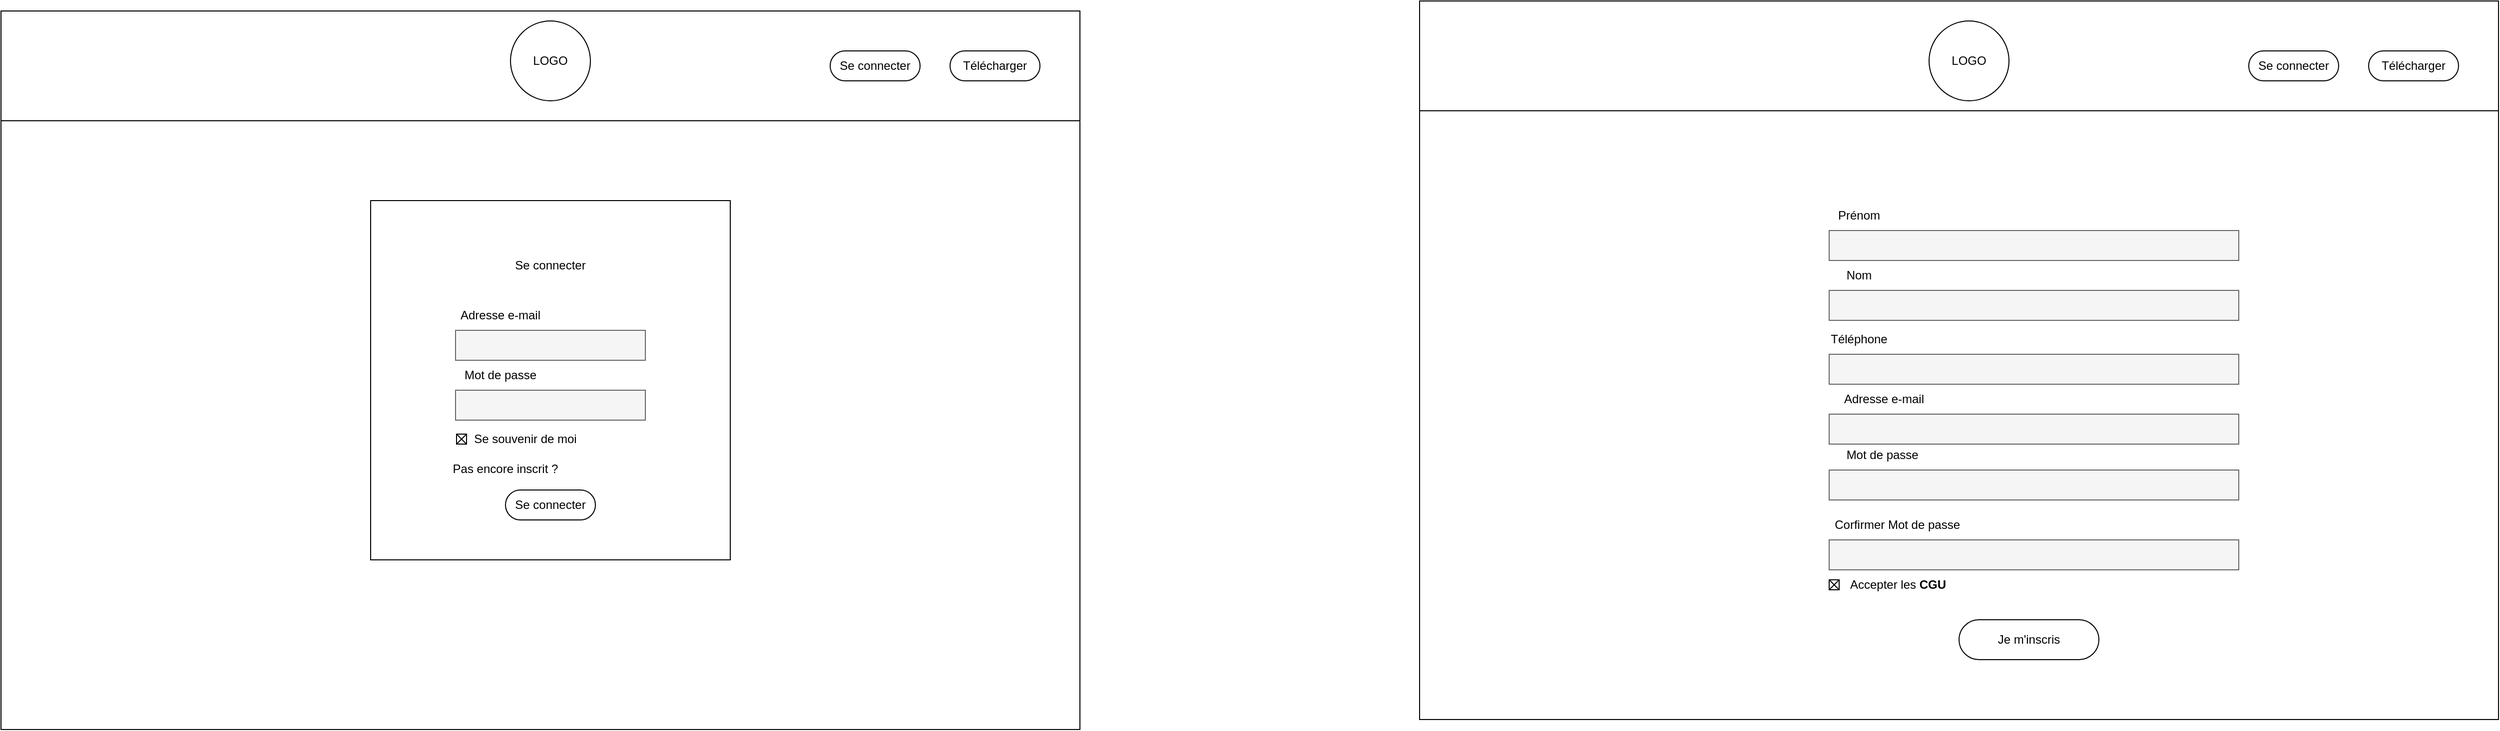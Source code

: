 <mxfile pages="5">
    <diagram name="Login" id="hMtuWQwdVJ3_7b3YPDNG">
        <mxGraphModel dx="3029" dy="2025" grid="1" gridSize="10" guides="1" tooltips="1" connect="1" arrows="1" fold="1" page="1" pageScale="1" pageWidth="827" pageHeight="1169" math="0" shadow="0">
            <root>
                <mxCell id="0"/>
                <mxCell id="1" parent="0"/>
                <mxCell id="P_kt2k1frUdqDSBvLEzB-2" value="" style="rounded=0;whiteSpace=wrap;html=1;" parent="1" vertex="1">
                    <mxGeometry x="-200" y="-100" width="1080" height="720" as="geometry"/>
                </mxCell>
                <mxCell id="P_kt2k1frUdqDSBvLEzB-3" value="" style="whiteSpace=wrap;html=1;aspect=fixed;" parent="1" vertex="1">
                    <mxGeometry x="170" y="90" width="360" height="360" as="geometry"/>
                </mxCell>
                <mxCell id="P_kt2k1frUdqDSBvLEzB-4" value="Se connecter" style="text;html=1;strokeColor=none;fillColor=none;align=center;verticalAlign=middle;whiteSpace=wrap;rounded=0;" parent="1" vertex="1">
                    <mxGeometry x="305" y="140" width="90" height="30" as="geometry"/>
                </mxCell>
                <mxCell id="P_kt2k1frUdqDSBvLEzB-5" value="" style="rounded=0;whiteSpace=wrap;html=1;fillColor=#f5f5f5;fontColor=#333333;strokeColor=#666666;" parent="1" vertex="1">
                    <mxGeometry x="255" y="220" width="190" height="30" as="geometry"/>
                </mxCell>
                <mxCell id="P_kt2k1frUdqDSBvLEzB-6" value="Adresse e-mail" style="text;html=1;strokeColor=none;fillColor=none;align=center;verticalAlign=middle;whiteSpace=wrap;rounded=0;" parent="1" vertex="1">
                    <mxGeometry x="255" y="190" width="90" height="30" as="geometry"/>
                </mxCell>
                <mxCell id="P_kt2k1frUdqDSBvLEzB-7" value="" style="rounded=0;whiteSpace=wrap;html=1;fillColor=#f5f5f5;fontColor=#333333;strokeColor=#666666;" parent="1" vertex="1">
                    <mxGeometry x="255" y="280" width="190" height="30" as="geometry"/>
                </mxCell>
                <mxCell id="P_kt2k1frUdqDSBvLEzB-8" value="Mot de passe" style="text;html=1;strokeColor=none;fillColor=none;align=center;verticalAlign=middle;whiteSpace=wrap;rounded=0;" parent="1" vertex="1">
                    <mxGeometry x="255" y="250" width="90" height="30" as="geometry"/>
                </mxCell>
                <mxCell id="P_kt2k1frUdqDSBvLEzB-9" value="" style="whiteSpace=wrap;html=1;aspect=fixed;" parent="1" vertex="1">
                    <mxGeometry x="256" y="324" width="10" height="10" as="geometry"/>
                </mxCell>
                <mxCell id="P_kt2k1frUdqDSBvLEzB-11" value="" style="endArrow=none;html=1;rounded=0;entryX=1;entryY=0;entryDx=0;entryDy=0;exitX=0;exitY=1;exitDx=0;exitDy=0;" parent="1" source="P_kt2k1frUdqDSBvLEzB-9" target="P_kt2k1frUdqDSBvLEzB-9" edge="1">
                    <mxGeometry width="50" height="50" relative="1" as="geometry">
                        <mxPoint x="270" y="390" as="sourcePoint"/>
                        <mxPoint x="320" y="340" as="targetPoint"/>
                    </mxGeometry>
                </mxCell>
                <mxCell id="P_kt2k1frUdqDSBvLEzB-12" value="" style="endArrow=none;html=1;rounded=0;entryX=0;entryY=0;entryDx=0;entryDy=0;exitX=1;exitY=1;exitDx=0;exitDy=0;" parent="1" source="P_kt2k1frUdqDSBvLEzB-9" target="P_kt2k1frUdqDSBvLEzB-9" edge="1">
                    <mxGeometry width="50" height="50" relative="1" as="geometry">
                        <mxPoint x="280" y="390" as="sourcePoint"/>
                        <mxPoint x="340" y="330" as="targetPoint"/>
                    </mxGeometry>
                </mxCell>
                <mxCell id="P_kt2k1frUdqDSBvLEzB-13" value="Se souvenir de moi" style="text;html=1;strokeColor=none;fillColor=none;align=center;verticalAlign=middle;whiteSpace=wrap;rounded=0;" parent="1" vertex="1">
                    <mxGeometry x="270" y="314" width="110" height="30" as="geometry"/>
                </mxCell>
                <mxCell id="P_kt2k1frUdqDSBvLEzB-14" value="Pas encore inscrit ?" style="text;html=1;strokeColor=none;fillColor=none;align=center;verticalAlign=middle;whiteSpace=wrap;rounded=0;" parent="1" vertex="1">
                    <mxGeometry x="240" y="344" width="130" height="30" as="geometry"/>
                </mxCell>
                <mxCell id="P_kt2k1frUdqDSBvLEzB-15" value="Se connecter" style="rounded=1;whiteSpace=wrap;html=1;arcSize=50;" parent="1" vertex="1">
                    <mxGeometry x="305" y="380" width="90" height="30" as="geometry"/>
                </mxCell>
                <mxCell id="LRb-rZsYMGw2lznMjjkM-1" value="" style="rounded=0;whiteSpace=wrap;html=1;" parent="1" vertex="1">
                    <mxGeometry x="-200" y="-100" width="1080" height="110" as="geometry"/>
                </mxCell>
                <mxCell id="P_kt2k1frUdqDSBvLEzB-16" value="LOGO" style="ellipse;whiteSpace=wrap;html=1;aspect=fixed;" parent="1" vertex="1">
                    <mxGeometry x="310" y="-90" width="80" height="80" as="geometry"/>
                </mxCell>
                <mxCell id="T0NL47oCTXu9BGPyNr1Z-2" value="" style="whiteSpace=wrap;html=1;aspect=fixed;" parent="1" vertex="1">
                    <mxGeometry x="1590" y="90" width="480" height="480" as="geometry"/>
                </mxCell>
                <mxCell id="T0NL47oCTXu9BGPyNr1Z-3" value="Inscription" style="text;html=1;strokeColor=none;fillColor=none;align=center;verticalAlign=middle;whiteSpace=wrap;rounded=0;" parent="1" vertex="1">
                    <mxGeometry x="1785" y="100" width="90" height="30" as="geometry"/>
                </mxCell>
                <mxCell id="T0NL47oCTXu9BGPyNr1Z-4" value="" style="rounded=0;whiteSpace=wrap;html=1;fillColor=#f5f5f5;fontColor=#333333;strokeColor=#666666;" parent="1" vertex="1">
                    <mxGeometry x="1630" y="180" width="190" height="30" as="geometry"/>
                </mxCell>
                <mxCell id="T0NL47oCTXu9BGPyNr1Z-5" value="Prenom" style="text;html=1;strokeColor=none;fillColor=none;align=center;verticalAlign=middle;whiteSpace=wrap;rounded=0;" parent="1" vertex="1">
                    <mxGeometry x="1630" y="150" width="90" height="30" as="geometry"/>
                </mxCell>
                <mxCell id="T0NL47oCTXu9BGPyNr1Z-6" value="" style="rounded=0;whiteSpace=wrap;html=1;fillColor=#f5f5f5;fontColor=#333333;strokeColor=#666666;" parent="1" vertex="1">
                    <mxGeometry x="1850" y="180" width="190" height="30" as="geometry"/>
                </mxCell>
                <mxCell id="T0NL47oCTXu9BGPyNr1Z-7" value="Numero de tel" style="text;html=1;strokeColor=none;fillColor=none;align=center;verticalAlign=middle;whiteSpace=wrap;rounded=0;" parent="1" vertex="1">
                    <mxGeometry x="1630" y="220" width="90" height="30" as="geometry"/>
                </mxCell>
                <mxCell id="T0NL47oCTXu9BGPyNr1Z-14" value="" style="rounded=0;whiteSpace=wrap;html=1;" parent="1" vertex="1">
                    <mxGeometry x="1220" y="-100" width="1080" height="110" as="geometry"/>
                </mxCell>
                <mxCell id="T0NL47oCTXu9BGPyNr1Z-15" value="LOGO" style="ellipse;whiteSpace=wrap;html=1;aspect=fixed;" parent="1" vertex="1">
                    <mxGeometry x="1730" y="-90" width="80" height="80" as="geometry"/>
                </mxCell>
                <mxCell id="T0NL47oCTXu9BGPyNr1Z-1" value="" style="rounded=0;whiteSpace=wrap;html=1;" parent="1" vertex="1">
                    <mxGeometry x="1220" y="-110" width="1080" height="720" as="geometry"/>
                </mxCell>
                <mxCell id="LRb-rZsYMGw2lznMjjkM-2" value="Se connecter" style="rounded=1;whiteSpace=wrap;html=1;arcSize=50;" parent="1" vertex="1">
                    <mxGeometry x="630" y="-60" width="90" height="30" as="geometry"/>
                </mxCell>
                <mxCell id="BPiBij7QxJ1NswKTsdym-1" value="Télécharger" style="rounded=1;whiteSpace=wrap;html=1;arcSize=50;" parent="1" vertex="1">
                    <mxGeometry x="750" y="-60" width="90" height="30" as="geometry"/>
                </mxCell>
                <mxCell id="T0NL47oCTXu9BGPyNr1Z-17" value="Nom" style="text;html=1;strokeColor=none;fillColor=none;align=center;verticalAlign=middle;whiteSpace=wrap;rounded=0;" parent="1" vertex="1">
                    <mxGeometry x="1630" y="150" width="60" height="30" as="geometry"/>
                </mxCell>
                <mxCell id="BPiBij7QxJ1NswKTsdym-3" value="" style="rounded=0;whiteSpace=wrap;html=1;" parent="1" vertex="1">
                    <mxGeometry x="1220" y="-110" width="1080" height="110" as="geometry"/>
                </mxCell>
                <mxCell id="T0NL47oCTXu9BGPyNr1Z-18" value="" style="rounded=0;whiteSpace=wrap;html=1;fillColor=#f5f5f5;fontColor=#333333;strokeColor=#666666;" parent="1" vertex="1">
                    <mxGeometry x="1630" y="180" width="410" height="30" as="geometry"/>
                </mxCell>
                <mxCell id="BPiBij7QxJ1NswKTsdym-4" value="LOGO" style="ellipse;whiteSpace=wrap;html=1;aspect=fixed;" parent="1" vertex="1">
                    <mxGeometry x="1730" y="-90" width="80" height="80" as="geometry"/>
                </mxCell>
                <mxCell id="BPiBij7QxJ1NswKTsdym-5" value="Se connecter" style="rounded=1;whiteSpace=wrap;html=1;arcSize=50;" parent="1" vertex="1">
                    <mxGeometry x="2050" y="-60" width="90" height="30" as="geometry"/>
                </mxCell>
                <mxCell id="BPiBij7QxJ1NswKTsdym-6" value="Télécharger" style="rounded=1;whiteSpace=wrap;html=1;arcSize=50;" parent="1" vertex="1">
                    <mxGeometry x="2170" y="-60" width="90" height="30" as="geometry"/>
                </mxCell>
                <mxCell id="T0NL47oCTXu9BGPyNr1Z-19" value="" style="rounded=0;whiteSpace=wrap;html=1;fillColor=#f5f5f5;fontColor=#333333;strokeColor=#666666;" parent="1" vertex="1">
                    <mxGeometry x="1630" y="304" width="410" height="30" as="geometry"/>
                </mxCell>
                <mxCell id="T0NL47oCTXu9BGPyNr1Z-20" value="" style="rounded=0;whiteSpace=wrap;html=1;fillColor=#f5f5f5;fontColor=#333333;strokeColor=#666666;" parent="1" vertex="1">
                    <mxGeometry x="1630" y="360" width="410" height="30" as="geometry"/>
                </mxCell>
                <mxCell id="T0NL47oCTXu9BGPyNr1Z-21" value="Adresse e-mail" style="text;html=1;strokeColor=none;fillColor=none;align=center;verticalAlign=middle;whiteSpace=wrap;rounded=0;" parent="1" vertex="1">
                    <mxGeometry x="1630" y="274" width="110" height="30" as="geometry"/>
                </mxCell>
                <mxCell id="T0NL47oCTXu9BGPyNr1Z-22" value="Mot de passe&amp;nbsp;" style="text;html=1;strokeColor=none;fillColor=none;align=center;verticalAlign=middle;whiteSpace=wrap;rounded=0;" parent="1" vertex="1">
                    <mxGeometry x="1630" y="330" width="110" height="30" as="geometry"/>
                </mxCell>
                <mxCell id="T0NL47oCTXu9BGPyNr1Z-23" value="" style="rounded=0;whiteSpace=wrap;html=1;fillColor=#f5f5f5;fontColor=#333333;strokeColor=#666666;" parent="1" vertex="1">
                    <mxGeometry x="1630" y="430" width="410" height="30" as="geometry"/>
                </mxCell>
                <mxCell id="T0NL47oCTXu9BGPyNr1Z-24" value="Corfirmer Mot de passe&amp;nbsp;" style="text;html=1;strokeColor=none;fillColor=none;align=center;verticalAlign=middle;whiteSpace=wrap;rounded=0;" parent="1" vertex="1">
                    <mxGeometry x="1630" y="400" width="140" height="30" as="geometry"/>
                </mxCell>
                <mxCell id="T0NL47oCTXu9BGPyNr1Z-25" value="Je m'inscris" style="rounded=1;whiteSpace=wrap;html=1;arcSize=50;" parent="1" vertex="1">
                    <mxGeometry x="1760" y="510" width="140" height="40" as="geometry"/>
                </mxCell>
                <mxCell id="BPiBij7QxJ1NswKTsdym-8" value="Prénom" style="text;html=1;strokeColor=none;fillColor=none;align=center;verticalAlign=middle;whiteSpace=wrap;rounded=0;" parent="1" vertex="1">
                    <mxGeometry x="1630" y="90" width="60" height="30" as="geometry"/>
                </mxCell>
                <mxCell id="BPiBij7QxJ1NswKTsdym-9" value="" style="rounded=0;whiteSpace=wrap;html=1;fillColor=#f5f5f5;fontColor=#333333;strokeColor=#666666;" parent="1" vertex="1">
                    <mxGeometry x="1630" y="120" width="410" height="30" as="geometry"/>
                </mxCell>
                <mxCell id="BPiBij7QxJ1NswKTsdym-12" value="Téléphone" style="text;html=1;strokeColor=none;fillColor=none;align=center;verticalAlign=middle;whiteSpace=wrap;rounded=0;" parent="1" vertex="1">
                    <mxGeometry x="1630" y="214" width="60" height="30" as="geometry"/>
                </mxCell>
                <mxCell id="BPiBij7QxJ1NswKTsdym-13" value="" style="rounded=0;whiteSpace=wrap;html=1;fillColor=#f5f5f5;fontColor=#333333;strokeColor=#666666;" parent="1" vertex="1">
                    <mxGeometry x="1630" y="244" width="410" height="30" as="geometry"/>
                </mxCell>
                <mxCell id="BPiBij7QxJ1NswKTsdym-14" value="" style="whiteSpace=wrap;html=1;aspect=fixed;" parent="1" vertex="1">
                    <mxGeometry x="1630" y="470" width="10" height="10" as="geometry"/>
                </mxCell>
                <mxCell id="BPiBij7QxJ1NswKTsdym-15" value="Accepter les &lt;b&gt;CGU&lt;/b&gt;" style="text;html=1;strokeColor=none;fillColor=none;align=center;verticalAlign=middle;whiteSpace=wrap;rounded=0;" parent="1" vertex="1">
                    <mxGeometry x="1644" y="460" width="110" height="30" as="geometry"/>
                </mxCell>
                <mxCell id="BPiBij7QxJ1NswKTsdym-16" value="" style="endArrow=none;html=1;rounded=0;entryX=1;entryY=0;entryDx=0;entryDy=0;exitX=0;exitY=1;exitDx=0;exitDy=0;" parent="1" source="BPiBij7QxJ1NswKTsdym-14" target="BPiBij7QxJ1NswKTsdym-14" edge="1">
                    <mxGeometry width="50" height="50" relative="1" as="geometry">
                        <mxPoint x="1600" y="520" as="sourcePoint"/>
                        <mxPoint x="1650" y="470" as="targetPoint"/>
                    </mxGeometry>
                </mxCell>
                <mxCell id="BPiBij7QxJ1NswKTsdym-17" value="" style="endArrow=none;html=1;rounded=0;entryX=0;entryY=0;entryDx=0;entryDy=0;exitX=1;exitY=1;exitDx=0;exitDy=0;" parent="1" source="BPiBij7QxJ1NswKTsdym-14" target="BPiBij7QxJ1NswKTsdym-14" edge="1">
                    <mxGeometry width="50" height="50" relative="1" as="geometry">
                        <mxPoint x="1640" y="490" as="sourcePoint"/>
                        <mxPoint x="1650" y="480" as="targetPoint"/>
                    </mxGeometry>
                </mxCell>
            </root>
        </mxGraphModel>
    </diagram>
    <diagram id="jZtzPvA_naqBZOln30Wc" name="HomePage">
        <mxGraphModel dx="2581" dy="2020" grid="1" gridSize="10" guides="1" tooltips="1" connect="1" arrows="1" fold="1" page="1" pageScale="1" pageWidth="827" pageHeight="1169" math="0" shadow="0">
            <root>
                <mxCell id="0"/>
                <mxCell id="1" parent="0"/>
                <mxCell id="XfJqiV4oiOeoJW4iY75J-1" value="" style="rounded=0;whiteSpace=wrap;html=1;" parent="1" vertex="1">
                    <mxGeometry x="-195" y="-100" width="1080" height="1920" as="geometry"/>
                </mxCell>
                <mxCell id="XfJqiV4oiOeoJW4iY75J-14" value="" style="rounded=0;whiteSpace=wrap;html=1;" parent="1" vertex="1">
                    <mxGeometry x="-195" y="-100" width="1080" height="110" as="geometry"/>
                </mxCell>
                <mxCell id="XfJqiV4oiOeoJW4iY75J-15" value="LOGO" style="ellipse;whiteSpace=wrap;html=1;aspect=fixed;" parent="1" vertex="1">
                    <mxGeometry x="-169" y="-85" width="80" height="80" as="geometry"/>
                </mxCell>
                <mxCell id="WE_6KwQEAiUZhGmq1xFW-1" value="" style="rounded=0;whiteSpace=wrap;html=1;" parent="1" vertex="1">
                    <mxGeometry x="-195" y="1660" width="1080" height="160" as="geometry"/>
                </mxCell>
                <mxCell id="WE_6KwQEAiUZhGmq1xFW-2" value="&lt;b&gt;Suivez-nous&lt;/b&gt;" style="text;html=1;strokeColor=none;fillColor=none;align=center;verticalAlign=middle;whiteSpace=wrap;rounded=0;" parent="1" vertex="1">
                    <mxGeometry x="650" y="1680" width="80" height="40" as="geometry"/>
                </mxCell>
                <mxCell id="UC38Ah_7nPMTJPz4czf1-1" value="&lt;b&gt;Aide&lt;/b&gt;" style="text;html=1;strokeColor=none;fillColor=none;align=left;verticalAlign=middle;whiteSpace=wrap;rounded=0;" parent="1" vertex="1">
                    <mxGeometry x="-110" y="1680" width="60" height="30" as="geometry"/>
                </mxCell>
                <mxCell id="UC38Ah_7nPMTJPz4czf1-2" value="Service client disponible 7/7, par &lt;u&gt;email&lt;/u&gt;" style="text;html=1;strokeColor=none;fillColor=none;align=left;verticalAlign=middle;whiteSpace=wrap;rounded=0;" parent="1" vertex="1">
                    <mxGeometry x="-110" y="1715" width="140" height="30" as="geometry"/>
                </mxCell>
                <mxCell id="WE_6KwQEAiUZhGmq1xFW-3" value="&lt;b&gt;Services&lt;/b&gt;" style="text;html=1;strokeColor=none;fillColor=none;align=left;verticalAlign=middle;whiteSpace=wrap;rounded=0;" parent="1" vertex="1">
                    <mxGeometry x="160" y="1680" width="90" height="45" as="geometry"/>
                </mxCell>
                <mxCell id="UC38Ah_7nPMTJPz4czf1-4" value="FAQ" style="text;html=1;strokeColor=none;fillColor=none;align=left;verticalAlign=middle;whiteSpace=wrap;rounded=0;" parent="1" vertex="1">
                    <mxGeometry x="-110" y="1750" width="140" height="30" as="geometry"/>
                </mxCell>
                <mxCell id="UC38Ah_7nPMTJPz4czf1-5" value="Conseils d'utilisation" style="text;html=1;strokeColor=none;fillColor=none;align=left;verticalAlign=middle;whiteSpace=wrap;rounded=0;" parent="1" vertex="1">
                    <mxGeometry x="-110" y="1780" width="140" height="30" as="geometry"/>
                </mxCell>
                <mxCell id="UC38Ah_7nPMTJPz4czf1-6" value="Réseaux sociaux" style="text;html=1;strokeColor=none;fillColor=none;align=left;verticalAlign=middle;whiteSpace=wrap;rounded=0;" parent="1" vertex="1">
                    <mxGeometry x="650" y="1710" width="140" height="30" as="geometry"/>
                </mxCell>
                <mxCell id="UC38Ah_7nPMTJPz4czf1-7" value="" style="whiteSpace=wrap;html=1;aspect=fixed;" parent="1" vertex="1">
                    <mxGeometry x="650" y="1740" width="30" height="30" as="geometry"/>
                </mxCell>
                <mxCell id="UC38Ah_7nPMTJPz4czf1-8" value="" style="whiteSpace=wrap;html=1;aspect=fixed;" parent="1" vertex="1">
                    <mxGeometry x="690" y="1740" width="30" height="30" as="geometry"/>
                </mxCell>
                <mxCell id="UC38Ah_7nPMTJPz4czf1-9" value="" style="whiteSpace=wrap;html=1;aspect=fixed;" parent="1" vertex="1">
                    <mxGeometry x="730" y="1740" width="30" height="30" as="geometry"/>
                </mxCell>
                <mxCell id="UC38Ah_7nPMTJPz4czf1-10" value="" style="whiteSpace=wrap;html=1;aspect=fixed;" parent="1" vertex="1">
                    <mxGeometry x="770" y="1740" width="30" height="30" as="geometry"/>
                </mxCell>
                <mxCell id="WE_6KwQEAiUZhGmq1xFW-6" style="edgeStyle=orthogonalEdgeStyle;rounded=0;orthogonalLoop=1;jettySize=auto;html=1;exitX=0.5;exitY=0;exitDx=0;exitDy=0;" parent="1" source="WE_6KwQEAiUZhGmq1xFW-4" edge="1">
                    <mxGeometry relative="1" as="geometry">
                        <mxPoint x="795" y="-180" as="targetPoint"/>
                    </mxGeometry>
                </mxCell>
                <mxCell id="WE_6KwQEAiUZhGmq1xFW-4" value="Profil" style="rounded=1;whiteSpace=wrap;html=1;arcSize=50;" parent="1" vertex="1">
                    <mxGeometry x="750" y="-60" width="90" height="30" as="geometry"/>
                </mxCell>
                <mxCell id="WE_6KwQEAiUZhGmq1xFW-7" value="Info, contient la page vers les paramètres utilisateurs, et &quot;Mon Jardin&quot;" style="text;html=1;strokeColor=none;fillColor=none;align=center;verticalAlign=middle;whiteSpace=wrap;rounded=0;" parent="1" vertex="1">
                    <mxGeometry x="660" y="-250" width="200" height="30" as="geometry"/>
                </mxCell>
                <mxCell id="Q1d32SH1VNqJiyvhGZVL-1" value="Discussion" style="text;html=1;strokeColor=none;fillColor=none;align=left;verticalAlign=middle;whiteSpace=wrap;rounded=0;" parent="1" vertex="1">
                    <mxGeometry x="160" y="1715" width="140" height="30" as="geometry"/>
                </mxCell>
                <mxCell id="Q1d32SH1VNqJiyvhGZVL-2" value="Partagez" style="text;html=1;strokeColor=none;fillColor=none;align=left;verticalAlign=middle;whiteSpace=wrap;rounded=0;" parent="1" vertex="1">
                    <mxGeometry x="160" y="1745" width="140" height="30" as="geometry"/>
                </mxCell>
                <mxCell id="Q1d32SH1VNqJiyvhGZVL-3" value="Réservation" style="text;html=1;strokeColor=none;fillColor=none;align=left;verticalAlign=middle;whiteSpace=wrap;rounded=0;" parent="1" vertex="1">
                    <mxGeometry x="160" y="1775" width="140" height="30" as="geometry"/>
                </mxCell>
                <mxCell id="Q1d32SH1VNqJiyvhGZVL-4" value="&lt;b&gt;A propos de GreenCare&lt;/b&gt;" style="text;html=1;strokeColor=none;fillColor=none;align=left;verticalAlign=middle;whiteSpace=wrap;rounded=0;" parent="1" vertex="1">
                    <mxGeometry x="410" y="1680" width="150" height="45" as="geometry"/>
                </mxCell>
                <mxCell id="Q1d32SH1VNqJiyvhGZVL-5" value="L'équipe" style="text;html=1;strokeColor=none;fillColor=none;align=left;verticalAlign=middle;whiteSpace=wrap;rounded=0;" parent="1" vertex="1">
                    <mxGeometry x="410" y="1715" width="140" height="30" as="geometry"/>
                </mxCell>
                <mxCell id="Q1d32SH1VNqJiyvhGZVL-6" value="Histoire" style="text;html=1;strokeColor=none;fillColor=none;align=left;verticalAlign=middle;whiteSpace=wrap;rounded=0;" parent="1" vertex="1">
                    <mxGeometry x="410" y="1745" width="140" height="30" as="geometry"/>
                </mxCell>
                <mxCell id="Q1d32SH1VNqJiyvhGZVL-7" value="Nouveautés" style="text;html=1;strokeColor=none;fillColor=none;align=left;verticalAlign=middle;whiteSpace=wrap;rounded=0;" parent="1" vertex="1">
                    <mxGeometry x="410" y="1775" width="140" height="30" as="geometry"/>
                </mxCell>
                <mxCell id="WE_6KwQEAiUZhGmq1xFW-9" value="Conseil en ligne" style="rounded=1;whiteSpace=wrap;html=1;arcSize=50;" parent="1" vertex="1">
                    <mxGeometry x="-49" y="-60" width="110" height="30" as="geometry"/>
                </mxCell>
                <mxCell id="WE_6KwQEAiUZhGmq1xFW-10" value="Demande de rdv" style="rounded=1;whiteSpace=wrap;html=1;arcSize=50;" parent="1" vertex="1">
                    <mxGeometry x="81" y="-60" width="110" height="30" as="geometry"/>
                </mxCell>
                <mxCell id="Q1d32SH1VNqJiyvhGZVL-27" style="edgeStyle=orthogonalEdgeStyle;rounded=0;orthogonalLoop=1;jettySize=auto;html=1;" parent="1" source="WE_6KwQEAiUZhGmq1xFW-11" edge="1">
                    <mxGeometry relative="1" as="geometry">
                        <mxPoint x="-230.0" y="115" as="targetPoint"/>
                    </mxGeometry>
                </mxCell>
                <mxCell id="WE_6KwQEAiUZhGmq1xFW-11" value="" style="rounded=1;whiteSpace=wrap;html=1;" parent="1" vertex="1">
                    <mxGeometry x="-90" y="70" width="790" height="90" as="geometry"/>
                </mxCell>
                <mxCell id="WE_6KwQEAiUZhGmq1xFW-12" value="" style="rounded=1;whiteSpace=wrap;html=1;arcSize=0;" parent="1" vertex="1">
                    <mxGeometry y="85" width="100" height="50" as="geometry"/>
                </mxCell>
                <mxCell id="WE_6KwQEAiUZhGmq1xFW-13" value="" style="rounded=1;whiteSpace=wrap;html=1;arcSize=0;" parent="1" vertex="1">
                    <mxGeometry x="170" y="85" width="100" height="50" as="geometry"/>
                </mxCell>
                <mxCell id="WE_6KwQEAiUZhGmq1xFW-14" value="" style="rounded=1;whiteSpace=wrap;html=1;arcSize=0;" parent="1" vertex="1">
                    <mxGeometry x="341" y="85" width="100" height="50" as="geometry"/>
                </mxCell>
                <mxCell id="WE_6KwQEAiUZhGmq1xFW-15" value="" style="rounded=1;whiteSpace=wrap;html=1;arcSize=0;" parent="1" vertex="1">
                    <mxGeometry x="500" y="85" width="100" height="50" as="geometry"/>
                </mxCell>
                <mxCell id="Q1d32SH1VNqJiyvhGZVL-12" value="Voir tout" style="text;html=1;strokeColor=none;fillColor=none;align=center;verticalAlign=middle;whiteSpace=wrap;rounded=0;" parent="1" vertex="1">
                    <mxGeometry x="630" y="40" width="60" height="30" as="geometry"/>
                </mxCell>
                <mxCell id="WE_6KwQEAiUZhGmq1xFW-18" value="" style="shape=singleArrow;direction=west;whiteSpace=wrap;html=1;" parent="1" vertex="1">
                    <mxGeometry x="-80" y="95" width="55" height="30" as="geometry"/>
                </mxCell>
                <mxCell id="Q1d32SH1VNqJiyvhGZVL-13" value="" style="shape=singleArrow;direction=west;whiteSpace=wrap;html=1;rotation=-179;" parent="1" vertex="1">
                    <mxGeometry x="630" y="95" width="55" height="30" as="geometry"/>
                </mxCell>
                <mxCell id="Q1d32SH1VNqJiyvhGZVL-14" value="" style="endArrow=none;html=1;rounded=0;entryX=0;entryY=0;entryDx=0;entryDy=0;exitX=1;exitY=1;exitDx=0;exitDy=0;" parent="1" source="WE_6KwQEAiUZhGmq1xFW-12" target="WE_6KwQEAiUZhGmq1xFW-12" edge="1">
                    <mxGeometry width="50" height="50" relative="1" as="geometry">
                        <mxPoint x="80" y="170" as="sourcePoint"/>
                        <mxPoint x="130" y="120" as="targetPoint"/>
                    </mxGeometry>
                </mxCell>
                <mxCell id="Q1d32SH1VNqJiyvhGZVL-15" value="" style="endArrow=none;html=1;rounded=0;entryX=0;entryY=1;entryDx=0;entryDy=0;exitX=1;exitY=0;exitDx=0;exitDy=0;" parent="1" source="WE_6KwQEAiUZhGmq1xFW-12" target="WE_6KwQEAiUZhGmq1xFW-12" edge="1">
                    <mxGeometry width="50" height="50" relative="1" as="geometry">
                        <mxPoint x="110" y="145" as="sourcePoint"/>
                        <mxPoint x="10" y="95" as="targetPoint"/>
                    </mxGeometry>
                </mxCell>
                <mxCell id="Q1d32SH1VNqJiyvhGZVL-16" value="" style="endArrow=none;html=1;rounded=0;entryX=0;entryY=0;entryDx=0;entryDy=0;exitX=1;exitY=1;exitDx=0;exitDy=0;" parent="1" source="WE_6KwQEAiUZhGmq1xFW-13" target="WE_6KwQEAiUZhGmq1xFW-13" edge="1">
                    <mxGeometry width="50" height="50" relative="1" as="geometry">
                        <mxPoint x="270" y="135" as="sourcePoint"/>
                        <mxPoint x="170" y="85" as="targetPoint"/>
                    </mxGeometry>
                </mxCell>
                <mxCell id="Q1d32SH1VNqJiyvhGZVL-17" value="" style="endArrow=none;html=1;rounded=0;entryX=0;entryY=1;entryDx=0;entryDy=0;exitX=1;exitY=0;exitDx=0;exitDy=0;" parent="1" source="WE_6KwQEAiUZhGmq1xFW-13" target="WE_6KwQEAiUZhGmq1xFW-13" edge="1">
                    <mxGeometry width="50" height="50" relative="1" as="geometry">
                        <mxPoint x="270" y="85" as="sourcePoint"/>
                        <mxPoint x="170" y="135" as="targetPoint"/>
                    </mxGeometry>
                </mxCell>
                <mxCell id="Q1d32SH1VNqJiyvhGZVL-18" value="" style="endArrow=none;html=1;rounded=0;entryX=1;entryY=0;entryDx=0;entryDy=0;exitX=0;exitY=1;exitDx=0;exitDy=0;" parent="1" source="WE_6KwQEAiUZhGmq1xFW-14" target="WE_6KwQEAiUZhGmq1xFW-14" edge="1">
                    <mxGeometry width="50" height="50" relative="1" as="geometry">
                        <mxPoint x="280" y="145" as="sourcePoint"/>
                        <mxPoint x="180" y="95" as="targetPoint"/>
                    </mxGeometry>
                </mxCell>
                <mxCell id="Q1d32SH1VNqJiyvhGZVL-19" value="" style="endArrow=none;html=1;rounded=0;entryX=1;entryY=1;entryDx=0;entryDy=0;exitX=0;exitY=0;exitDx=0;exitDy=0;" parent="1" source="WE_6KwQEAiUZhGmq1xFW-14" target="WE_6KwQEAiUZhGmq1xFW-14" edge="1">
                    <mxGeometry width="50" height="50" relative="1" as="geometry">
                        <mxPoint x="351" y="145" as="sourcePoint"/>
                        <mxPoint x="451" y="95" as="targetPoint"/>
                    </mxGeometry>
                </mxCell>
                <mxCell id="Q1d32SH1VNqJiyvhGZVL-20" value="" style="endArrow=none;html=1;rounded=0;entryX=1;entryY=1;entryDx=0;entryDy=0;exitX=0;exitY=0;exitDx=0;exitDy=0;" parent="1" source="WE_6KwQEAiUZhGmq1xFW-15" target="WE_6KwQEAiUZhGmq1xFW-15" edge="1">
                    <mxGeometry width="50" height="50" relative="1" as="geometry">
                        <mxPoint x="351" y="95" as="sourcePoint"/>
                        <mxPoint x="451" y="145" as="targetPoint"/>
                    </mxGeometry>
                </mxCell>
                <mxCell id="Q1d32SH1VNqJiyvhGZVL-21" value="" style="endArrow=none;html=1;rounded=0;entryX=1;entryY=0;entryDx=0;entryDy=0;exitX=0;exitY=1;exitDx=0;exitDy=0;" parent="1" source="WE_6KwQEAiUZhGmq1xFW-15" target="WE_6KwQEAiUZhGmq1xFW-15" edge="1">
                    <mxGeometry width="50" height="50" relative="1" as="geometry">
                        <mxPoint x="510" y="95" as="sourcePoint"/>
                        <mxPoint x="610" y="145" as="targetPoint"/>
                    </mxGeometry>
                </mxCell>
                <mxCell id="Q1d32SH1VNqJiyvhGZVL-22" value="Titre" style="text;html=1;strokeColor=none;fillColor=none;align=center;verticalAlign=middle;whiteSpace=wrap;rounded=0;" parent="1" vertex="1">
                    <mxGeometry x="-7" y="139" width="50" height="15" as="geometry"/>
                </mxCell>
                <mxCell id="Q1d32SH1VNqJiyvhGZVL-23" value="" style="rounded=0;whiteSpace=wrap;html=1;fillColor=#647687;fontColor=#ffffff;strokeColor=#314354;" parent="1" vertex="1">
                    <mxGeometry x="175" y="142" width="30" height="9" as="geometry"/>
                </mxCell>
                <mxCell id="Q1d32SH1VNqJiyvhGZVL-24" value="" style="rounded=0;whiteSpace=wrap;html=1;fillColor=#647687;fontColor=#ffffff;strokeColor=#314354;" parent="1" vertex="1">
                    <mxGeometry x="346" y="142" width="30" height="9" as="geometry"/>
                </mxCell>
                <mxCell id="Q1d32SH1VNqJiyvhGZVL-25" value="" style="rounded=0;whiteSpace=wrap;html=1;fillColor=#647687;fontColor=#ffffff;strokeColor=#314354;" parent="1" vertex="1">
                    <mxGeometry x="505" y="142" width="30" height="9" as="geometry"/>
                </mxCell>
                <mxCell id="WE_6KwQEAiUZhGmq1xFW-22" value="Liste des botanistes Dispo pour demande de RDV /&lt;br&gt;&lt;br&gt;Must have mais n'apparaitra pas pour l'instant&amp;nbsp;" style="rounded=1;whiteSpace=wrap;html=1;" parent="1" vertex="1">
                    <mxGeometry x="-139" y="500" width="580" height="290" as="geometry"/>
                </mxCell>
                <mxCell id="WE_6KwQEAiUZhGmq1xFW-23" value="Voir +" style="text;html=1;strokeColor=none;fillColor=none;align=center;verticalAlign=middle;whiteSpace=wrap;rounded=0;" parent="1" vertex="1">
                    <mxGeometry x="361" y="585" width="60" height="30" as="geometry"/>
                </mxCell>
                <mxCell id="Q1d32SH1VNqJiyvhGZVL-28" value="Carousel des demandes de conseil en ligne" style="text;html=1;strokeColor=none;fillColor=none;align=center;verticalAlign=middle;whiteSpace=wrap;rounded=0;" parent="1" vertex="1">
                    <mxGeometry x="-390" y="100" width="150" height="30" as="geometry"/>
                </mxCell>
                <mxCell id="TtOZJeDiq9BbwzQllhOz-1" value="Calendrier montrant les rendez vous à venir&amp;nbsp;" style="rounded=1;whiteSpace=wrap;html=1;" parent="1" vertex="1">
                    <mxGeometry x="535" y="495" width="280" height="120" as="geometry"/>
                </mxCell>
                <mxCell id="TtOZJeDiq9BbwzQllhOz-2" value="Section &quot;Mon jardin&quot;&amp;nbsp; montrant les dernières plantes ajoutées oar l'utilisateur&amp;nbsp;" style="rounded=1;whiteSpace=wrap;html=1;" parent="1" vertex="1">
                    <mxGeometry x="535" y="640" width="280" height="120" as="geometry"/>
                </mxCell>
                <mxCell id="TtOZJeDiq9BbwzQllhOz-4" value="Demande de conseil en lgine" style="rounded=1;whiteSpace=wrap;html=1;" parent="1" vertex="1">
                    <mxGeometry x="-50" y="240" width="360" height="160" as="geometry"/>
                </mxCell>
                <mxCell id="TtOZJeDiq9BbwzQllhOz-5" value="&#10;&lt;span style=&quot;color: rgb(0, 0, 0); font-family: Helvetica; font-size: 12px; font-style: normal; font-variant-ligatures: normal; font-variant-caps: normal; font-weight: 400; letter-spacing: normal; orphans: 2; text-align: center; text-indent: 0px; text-transform: none; widows: 2; word-spacing: 0px; -webkit-text-stroke-width: 0px; background-color: rgb(251, 251, 251); text-decoration-thickness: initial; text-decoration-style: initial; text-decoration-color: initial; float: none; display: inline !important;&quot;&gt;Demande de RDV&lt;/span&gt;&#10;&#10;" style="rounded=1;whiteSpace=wrap;html=1;" parent="1" vertex="1">
                    <mxGeometry x="370" y="230" width="315" height="160" as="geometry"/>
                </mxCell>
                <mxCell id="he5vkPY2lbpwr8thWqAk-9" value="&lt;ol&gt;&lt;li&gt;Mon jardin&lt;/li&gt;&lt;li style=&quot;border-color: var(--border-color);&quot;&gt;Mes paramètres&lt;/li&gt;&lt;li&gt;Se déconnecter&lt;/li&gt;&lt;/ol&gt;" style="text;strokeColor=none;fillColor=none;html=1;whiteSpace=wrap;verticalAlign=middle;overflow=hidden;" parent="1" vertex="1">
                    <mxGeometry x="970" y="-100" width="132.5" height="110" as="geometry"/>
                </mxCell>
                <mxCell id="he5vkPY2lbpwr8thWqAk-10" value="" style="edgeStyle=orthogonalEdgeStyle;rounded=0;orthogonalLoop=1;jettySize=auto;html=1;" parent="1" source="XfJqiV4oiOeoJW4iY75J-14" target="he5vkPY2lbpwr8thWqAk-9" edge="1">
                    <mxGeometry relative="1" as="geometry"/>
                </mxCell>
            </root>
        </mxGraphModel>
    </diagram>
    <diagram id="eZP_KcJmey_2Dv8f3sI-" name="Demande de conseil en ligne ">
        <mxGraphModel dx="2891" dy="2170" grid="1" gridSize="10" guides="1" tooltips="1" connect="1" arrows="1" fold="1" page="1" pageScale="1" pageWidth="827" pageHeight="1169" math="0" shadow="0">
            <root>
                <mxCell id="0"/>
                <mxCell id="1" parent="0"/>
                <mxCell id="KjHJdcJw2prZVrccl3Rl-1" value="" style="rounded=0;whiteSpace=wrap;html=1;" parent="1" vertex="1">
                    <mxGeometry x="-195" y="-100" width="1080" height="1310" as="geometry"/>
                </mxCell>
                <mxCell id="KjHJdcJw2prZVrccl3Rl-2" value="" style="rounded=0;whiteSpace=wrap;html=1;" parent="1" vertex="1">
                    <mxGeometry x="-195" y="-100" width="1080" height="110" as="geometry"/>
                </mxCell>
                <mxCell id="KjHJdcJw2prZVrccl3Rl-3" value="LOGO" style="ellipse;whiteSpace=wrap;html=1;aspect=fixed;" parent="1" vertex="1">
                    <mxGeometry x="-180" y="-85" width="80" height="80" as="geometry"/>
                </mxCell>
                <mxCell id="KjHJdcJw2prZVrccl3Rl-5" value="" style="rounded=0;whiteSpace=wrap;html=1;" parent="1" vertex="1">
                    <mxGeometry x="-195" y="1050" width="1080" height="160" as="geometry"/>
                </mxCell>
                <mxCell id="KjHJdcJw2prZVrccl3Rl-6" value="&lt;b&gt;Suivez-nous&lt;/b&gt;" style="text;html=1;strokeColor=none;fillColor=none;align=center;verticalAlign=middle;whiteSpace=wrap;rounded=0;" parent="1" vertex="1">
                    <mxGeometry x="650" y="1070" width="80" height="40" as="geometry"/>
                </mxCell>
                <mxCell id="KjHJdcJw2prZVrccl3Rl-7" value="&lt;b&gt;Aide&lt;/b&gt;" style="text;html=1;strokeColor=none;fillColor=none;align=left;verticalAlign=middle;whiteSpace=wrap;rounded=0;" parent="1" vertex="1">
                    <mxGeometry x="-110" y="1070" width="60" height="30" as="geometry"/>
                </mxCell>
                <mxCell id="KjHJdcJw2prZVrccl3Rl-8" value="Service client disponible 7/7, par &lt;u&gt;email&lt;/u&gt;" style="text;html=1;strokeColor=none;fillColor=none;align=left;verticalAlign=middle;whiteSpace=wrap;rounded=0;" parent="1" vertex="1">
                    <mxGeometry x="-110" y="1105" width="140" height="30" as="geometry"/>
                </mxCell>
                <mxCell id="KjHJdcJw2prZVrccl3Rl-9" value="&lt;b&gt;Services&lt;/b&gt;" style="text;html=1;strokeColor=none;fillColor=none;align=left;verticalAlign=middle;whiteSpace=wrap;rounded=0;" parent="1" vertex="1">
                    <mxGeometry x="160" y="1070" width="90" height="45" as="geometry"/>
                </mxCell>
                <mxCell id="KjHJdcJw2prZVrccl3Rl-10" value="FAQ" style="text;html=1;strokeColor=none;fillColor=none;align=left;verticalAlign=middle;whiteSpace=wrap;rounded=0;" parent="1" vertex="1">
                    <mxGeometry x="-110" y="1140" width="140" height="30" as="geometry"/>
                </mxCell>
                <mxCell id="KjHJdcJw2prZVrccl3Rl-11" value="Conseils d'utilisation" style="text;html=1;strokeColor=none;fillColor=none;align=left;verticalAlign=middle;whiteSpace=wrap;rounded=0;" parent="1" vertex="1">
                    <mxGeometry x="-110" y="1170" width="140" height="30" as="geometry"/>
                </mxCell>
                <mxCell id="KjHJdcJw2prZVrccl3Rl-12" value="Réseaux sociaux" style="text;html=1;strokeColor=none;fillColor=none;align=left;verticalAlign=middle;whiteSpace=wrap;rounded=0;" parent="1" vertex="1">
                    <mxGeometry x="650" y="1100" width="140" height="30" as="geometry"/>
                </mxCell>
                <mxCell id="KjHJdcJw2prZVrccl3Rl-13" value="" style="whiteSpace=wrap;html=1;aspect=fixed;" parent="1" vertex="1">
                    <mxGeometry x="650" y="1130" width="30" height="30" as="geometry"/>
                </mxCell>
                <mxCell id="KjHJdcJw2prZVrccl3Rl-14" value="" style="whiteSpace=wrap;html=1;aspect=fixed;" parent="1" vertex="1">
                    <mxGeometry x="690" y="1130" width="30" height="30" as="geometry"/>
                </mxCell>
                <mxCell id="KjHJdcJw2prZVrccl3Rl-15" value="" style="whiteSpace=wrap;html=1;aspect=fixed;" parent="1" vertex="1">
                    <mxGeometry x="730" y="1130" width="30" height="30" as="geometry"/>
                </mxCell>
                <mxCell id="KjHJdcJw2prZVrccl3Rl-16" value="" style="whiteSpace=wrap;html=1;aspect=fixed;" parent="1" vertex="1">
                    <mxGeometry x="770" y="1130" width="30" height="30" as="geometry"/>
                </mxCell>
                <mxCell id="KjHJdcJw2prZVrccl3Rl-17" style="edgeStyle=orthogonalEdgeStyle;rounded=0;orthogonalLoop=1;jettySize=auto;html=1;exitX=0.5;exitY=0;exitDx=0;exitDy=0;" parent="1" source="KjHJdcJw2prZVrccl3Rl-18" edge="1">
                    <mxGeometry relative="1" as="geometry">
                        <mxPoint x="805" y="-152.56" as="targetPoint"/>
                    </mxGeometry>
                </mxCell>
                <mxCell id="KjHJdcJw2prZVrccl3Rl-18" value="Profil" style="rounded=1;whiteSpace=wrap;html=1;arcSize=50;" parent="1" vertex="1">
                    <mxGeometry x="760" y="-60" width="90" height="30" as="geometry"/>
                </mxCell>
                <mxCell id="KjHJdcJw2prZVrccl3Rl-19" value="Info, contient la page vers les paramètres utilisateurs, et &quot;Mon Jardin&quot;" style="text;html=1;strokeColor=none;fillColor=none;align=center;verticalAlign=middle;whiteSpace=wrap;rounded=0;" parent="1" vertex="1">
                    <mxGeometry x="710" y="-210" width="200" height="30" as="geometry"/>
                </mxCell>
                <mxCell id="KjHJdcJw2prZVrccl3Rl-20" value="Discussion" style="text;html=1;strokeColor=none;fillColor=none;align=left;verticalAlign=middle;whiteSpace=wrap;rounded=0;" parent="1" vertex="1">
                    <mxGeometry x="160" y="1105" width="140" height="30" as="geometry"/>
                </mxCell>
                <mxCell id="KjHJdcJw2prZVrccl3Rl-21" value="Partagez" style="text;html=1;strokeColor=none;fillColor=none;align=left;verticalAlign=middle;whiteSpace=wrap;rounded=0;" parent="1" vertex="1">
                    <mxGeometry x="160" y="1135" width="140" height="30" as="geometry"/>
                </mxCell>
                <mxCell id="KjHJdcJw2prZVrccl3Rl-22" value="Réservation" style="text;html=1;strokeColor=none;fillColor=none;align=left;verticalAlign=middle;whiteSpace=wrap;rounded=0;" parent="1" vertex="1">
                    <mxGeometry x="160" y="1165" width="140" height="30" as="geometry"/>
                </mxCell>
                <mxCell id="KjHJdcJw2prZVrccl3Rl-23" value="&lt;b&gt;A propos de GreenCare&lt;/b&gt;" style="text;html=1;strokeColor=none;fillColor=none;align=left;verticalAlign=middle;whiteSpace=wrap;rounded=0;" parent="1" vertex="1">
                    <mxGeometry x="410" y="1070" width="150" height="45" as="geometry"/>
                </mxCell>
                <mxCell id="KjHJdcJw2prZVrccl3Rl-24" value="L'équipe" style="text;html=1;strokeColor=none;fillColor=none;align=left;verticalAlign=middle;whiteSpace=wrap;rounded=0;" parent="1" vertex="1">
                    <mxGeometry x="410" y="1105" width="140" height="30" as="geometry"/>
                </mxCell>
                <mxCell id="KjHJdcJw2prZVrccl3Rl-25" value="Histoire" style="text;html=1;strokeColor=none;fillColor=none;align=left;verticalAlign=middle;whiteSpace=wrap;rounded=0;" parent="1" vertex="1">
                    <mxGeometry x="410" y="1135" width="140" height="30" as="geometry"/>
                </mxCell>
                <mxCell id="KjHJdcJw2prZVrccl3Rl-26" value="Nouveautés" style="text;html=1;strokeColor=none;fillColor=none;align=left;verticalAlign=middle;whiteSpace=wrap;rounded=0;" parent="1" vertex="1">
                    <mxGeometry x="410" y="1165" width="140" height="30" as="geometry"/>
                </mxCell>
                <mxCell id="KjHJdcJw2prZVrccl3Rl-27" value="Conseils en ligne" style="rounded=1;whiteSpace=wrap;html=1;arcSize=50;" parent="1" vertex="1">
                    <mxGeometry x="-60" y="-60" width="110" height="30" as="geometry"/>
                </mxCell>
                <mxCell id="KjHJdcJw2prZVrccl3Rl-28" value="Demande de rdv" style="rounded=1;whiteSpace=wrap;html=1;arcSize=50;" parent="1" vertex="1">
                    <mxGeometry x="70" y="-60" width="110" height="30" as="geometry"/>
                </mxCell>
                <mxCell id="KjHJdcJw2prZVrccl3Rl-56" value="" style="rounded=1;whiteSpace=wrap;html=1;" parent="1" vertex="1">
                    <mxGeometry x="-50" y="110" width="870" height="360" as="geometry"/>
                </mxCell>
                <mxCell id="KjHJdcJw2prZVrccl3Rl-57" value="Demande de conseil en ligne&amp;nbsp;" style="text;html=1;strokeColor=none;fillColor=none;align=center;verticalAlign=middle;whiteSpace=wrap;rounded=0;" parent="1" vertex="1">
                    <mxGeometry x="-100" y="60" width="290" height="30" as="geometry"/>
                </mxCell>
                <mxCell id="38OWhnzV4M4yjbtH8AVR-1" value="Titre" style="text;html=1;strokeColor=none;fillColor=none;align=center;verticalAlign=middle;whiteSpace=wrap;rounded=0;" parent="1" vertex="1">
                    <mxGeometry x="-10" y="160" width="60" height="30" as="geometry"/>
                </mxCell>
                <mxCell id="38OWhnzV4M4yjbtH8AVR-2" value="Plantes concernées" style="text;html=1;strokeColor=none;fillColor=none;align=center;verticalAlign=middle;whiteSpace=wrap;rounded=0;" parent="1" vertex="1">
                    <mxGeometry x="290" y="160" width="110" height="30" as="geometry"/>
                </mxCell>
                <mxCell id="38OWhnzV4M4yjbtH8AVR-3" value="-- Selectionner --" style="rounded=0;whiteSpace=wrap;html=1;" parent="1" vertex="1">
                    <mxGeometry x="290" y="190" width="130" height="25" as="geometry"/>
                </mxCell>
                <mxCell id="38OWhnzV4M4yjbtH8AVR-4" value="" style="triangle;whiteSpace=wrap;html=1;rotation=90;" parent="1" vertex="1">
                    <mxGeometry x="473" y="397" width="14" height="13" as="geometry"/>
                </mxCell>
                <mxCell id="38OWhnzV4M4yjbtH8AVR-5" value="" style="rounded=0;whiteSpace=wrap;html=1;" parent="1" vertex="1">
                    <mxGeometry x="10" y="280" width="530" height="150" as="geometry"/>
                </mxCell>
                <mxCell id="38OWhnzV4M4yjbtH8AVR-6" value="Description du problème" style="text;html=1;strokeColor=none;fillColor=none;align=center;verticalAlign=middle;whiteSpace=wrap;rounded=0;" parent="1" vertex="1">
                    <mxGeometry y="240" width="150" height="30" as="geometry"/>
                </mxCell>
                <mxCell id="38OWhnzV4M4yjbtH8AVR-7" value="Créer le post" style="rounded=1;whiteSpace=wrap;html=1;arcSize=50;" parent="1" vertex="1">
                    <mxGeometry x="690" y="490" width="100" height="30" as="geometry"/>
                </mxCell>
                <mxCell id="38OWhnzV4M4yjbtH8AVR-10" value="" style="rounded=0;whiteSpace=wrap;html=1;fillColor=#f5f5f5;fontColor=#333333;strokeColor=#666666;" parent="1" vertex="1">
                    <mxGeometry x="10" y="190" width="110" height="20" as="geometry"/>
                </mxCell>
                <mxCell id="KjHJdcJw2prZVrccl3Rl-60" style="edgeStyle=orthogonalEdgeStyle;rounded=0;orthogonalLoop=1;jettySize=auto;html=1;exitX=0.5;exitY=1;exitDx=0;exitDy=0;" parent="1" source="KjHJdcJw2prZVrccl3Rl-57" target="KjHJdcJw2prZVrccl3Rl-57" edge="1">
                    <mxGeometry relative="1" as="geometry"/>
                </mxCell>
                <mxCell id="9TluZ0YGjAz-Dk4gD61_-1" value="" style="rounded=1;whiteSpace=wrap;html=1;" parent="1" vertex="1">
                    <mxGeometry x="-83" y="650" width="910" height="60" as="geometry"/>
                </mxCell>
                <mxCell id="9TluZ0YGjAz-Dk4gD61_-2" value="Historique de vos demandes de conseil" style="text;html=1;strokeColor=none;fillColor=none;align=center;verticalAlign=middle;whiteSpace=wrap;rounded=0;" parent="1" vertex="1">
                    <mxGeometry x="-100" y="570" width="230" height="30" as="geometry"/>
                </mxCell>
                <mxCell id="9TluZ0YGjAz-Dk4gD61_-4" value="En cours" style="text;html=1;strokeColor=none;fillColor=none;align=center;verticalAlign=middle;whiteSpace=wrap;rounded=0;" parent="1" vertex="1">
                    <mxGeometry x="-83" y="610" width="60" height="30" as="geometry"/>
                </mxCell>
                <mxCell id="9TluZ0YGjAz-Dk4gD61_-5" value="Terminé" style="text;html=1;strokeColor=none;fillColor=none;align=center;verticalAlign=middle;whiteSpace=wrap;rounded=0;" parent="1" vertex="1">
                    <mxGeometry x="-83" y="750" width="60" height="30" as="geometry"/>
                </mxCell>
                <mxCell id="9TluZ0YGjAz-Dk4gD61_-6" value="Date de création" style="text;html=1;strokeColor=none;fillColor=none;align=center;verticalAlign=middle;whiteSpace=wrap;rounded=0;" parent="1" vertex="1">
                    <mxGeometry x="-60" y="665" width="70" height="30" as="geometry"/>
                </mxCell>
                <mxCell id="9TluZ0YGjAz-Dk4gD61_-7" value="Nom" style="text;html=1;strokeColor=none;fillColor=none;align=center;verticalAlign=middle;whiteSpace=wrap;rounded=0;" parent="1" vertex="1">
                    <mxGeometry x="40" y="665" width="70" height="30" as="geometry"/>
                </mxCell>
                <mxCell id="38OWhnzV4M4yjbtH8AVR-14" style="edgeStyle=orthogonalEdgeStyle;rounded=0;orthogonalLoop=1;jettySize=auto;html=1;" parent="1" source="38OWhnzV4M4yjbtH8AVR-13" edge="1">
                    <mxGeometry relative="1" as="geometry">
                        <mxPoint x="950" y="680.5" as="targetPoint"/>
                    </mxGeometry>
                </mxCell>
                <mxCell id="38OWhnzV4M4yjbtH8AVR-13" value="..." style="text;html=1;strokeColor=none;fillColor=none;align=center;verticalAlign=middle;whiteSpace=wrap;rounded=0;fontSize=25;rotation=90;" parent="1" vertex="1">
                    <mxGeometry x="807" y="673" width="20" height="15" as="geometry"/>
                </mxCell>
                <mxCell id="9TluZ0YGjAz-Dk4gD61_-11" value="Opération : Suppresiion / Modifier" style="text;html=1;strokeColor=none;fillColor=none;align=center;verticalAlign=middle;whiteSpace=wrap;rounded=0;" parent="1" vertex="1">
                    <mxGeometry x="980" y="665" width="100" height="30" as="geometry"/>
                </mxCell>
                <mxCell id="9TluZ0YGjAz-Dk4gD61_-12" value="" style="rounded=1;whiteSpace=wrap;html=1;" parent="1" vertex="1">
                    <mxGeometry x="-83" y="780" width="910" height="60" as="geometry"/>
                </mxCell>
                <mxCell id="9TluZ0YGjAz-Dk4gD61_-15" value="..." style="text;html=1;strokeColor=none;fillColor=none;align=center;verticalAlign=middle;whiteSpace=wrap;rounded=0;fontSize=25;rotation=90;" parent="1" vertex="1">
                    <mxGeometry x="800" y="802.5" width="20" height="15" as="geometry"/>
                </mxCell>
                <mxCell id="38OWhnzV4M4yjbtH8AVR-15" value="" style="rounded=0;whiteSpace=wrap;html=1;fillColor=#647687;fontColor=#ffffff;strokeColor=#314354;" parent="1" vertex="1">
                    <mxGeometry x="-70" y="795" width="70" height="30" as="geometry"/>
                </mxCell>
                <mxCell id="38OWhnzV4M4yjbtH8AVR-16" value="" style="rounded=0;whiteSpace=wrap;html=1;fillColor=#647687;fontColor=#ffffff;strokeColor=#314354;" parent="1" vertex="1">
                    <mxGeometry x="40" y="802.5" width="60" height="20" as="geometry"/>
                </mxCell>
                <mxCell id="HLZnGDbCVYgGs7eepsQB-1" value="Ajouter une plante" style="rounded=1;whiteSpace=wrap;html=1;arcSize=50;" parent="1" vertex="1">
                    <mxGeometry x="205" y="-60" width="110" height="30" as="geometry"/>
                </mxCell>
                <mxCell id="A_ex7JoId5EsfEIr9q7m-1" style="edgeStyle=orthogonalEdgeStyle;rounded=0;orthogonalLoop=1;jettySize=auto;html=1;exitX=0.75;exitY=1;exitDx=0;exitDy=0;entryX=0.727;entryY=0.667;entryDx=0;entryDy=0;entryPerimeter=0;" parent="1" source="KjHJdcJw2prZVrccl3Rl-28" target="KjHJdcJw2prZVrccl3Rl-28" edge="1">
                    <mxGeometry relative="1" as="geometry"/>
                </mxCell>
                <mxCell id="_Vya-eWWc38BLKBECpKJ-1" value="&lt;ol&gt;&lt;li&gt;Mon jardin&lt;/li&gt;&lt;li style=&quot;border-color: var(--border-color);&quot;&gt;Mes paramètres&lt;/li&gt;&lt;li&gt;Se déconnecter&lt;/li&gt;&lt;/ol&gt;" style="text;strokeColor=none;fillColor=none;html=1;whiteSpace=wrap;verticalAlign=middle;overflow=hidden;" parent="1" vertex="1">
                    <mxGeometry x="970" y="-100" width="132.5" height="110" as="geometry"/>
                </mxCell>
            </root>
        </mxGraphModel>
    </diagram>
    <diagram id="vztn3q0GMdTDjCjsQUsz" name="Demande de rdv">
        <mxGraphModel dx="1648" dy="2430" grid="0" gridSize="10" guides="1" tooltips="1" connect="1" arrows="1" fold="1" page="0" pageScale="1" pageWidth="827" pageHeight="1169" math="0" shadow="0">
            <root>
                <mxCell id="0"/>
                <mxCell id="1" parent="0"/>
                <mxCell id="hBvRvg5_cWCJSIUMKKlS-1" value="" style="rounded=0;whiteSpace=wrap;html=1;" parent="1" vertex="1">
                    <mxGeometry x="-195" y="-100" width="1075" height="1190" as="geometry"/>
                </mxCell>
                <mxCell id="hBvRvg5_cWCJSIUMKKlS-2" value="" style="rounded=0;whiteSpace=wrap;html=1;" parent="1" vertex="1">
                    <mxGeometry x="-195" y="-100" width="1075" height="110" as="geometry"/>
                </mxCell>
                <mxCell id="hBvRvg5_cWCJSIUMKKlS-3" value="LOGO" style="ellipse;whiteSpace=wrap;html=1;aspect=fixed;" parent="1" vertex="1">
                    <mxGeometry x="-180" y="-85" width="80" height="80" as="geometry"/>
                </mxCell>
                <mxCell id="hBvRvg5_cWCJSIUMKKlS-5" value="" style="rounded=0;whiteSpace=wrap;html=1;" parent="1" vertex="1">
                    <mxGeometry x="-195" y="938" width="1075" height="152" as="geometry"/>
                </mxCell>
                <mxCell id="hBvRvg5_cWCJSIUMKKlS-6" value="&lt;b&gt;Suivez-nous&lt;/b&gt;" style="text;html=1;strokeColor=none;fillColor=none;align=center;verticalAlign=middle;whiteSpace=wrap;rounded=0;" parent="1" vertex="1">
                    <mxGeometry x="665" y="940" width="80" height="40" as="geometry"/>
                </mxCell>
                <mxCell id="hBvRvg5_cWCJSIUMKKlS-7" value="&lt;b&gt;Aide&lt;/b&gt;" style="text;html=1;strokeColor=none;fillColor=none;align=left;verticalAlign=middle;whiteSpace=wrap;rounded=0;" parent="1" vertex="1">
                    <mxGeometry x="-95" y="940" width="60" height="30" as="geometry"/>
                </mxCell>
                <mxCell id="swdpmnaFukf1VXWn0Ad_-4" value="Déconnexion" style="rounded=1;whiteSpace=wrap;html=1;arcSize=50;" parent="1" vertex="1">
                    <mxGeometry x="771" y="-60" width="90" height="30" as="geometry"/>
                </mxCell>
                <mxCell id="hBvRvg5_cWCJSIUMKKlS-8" value="Service client disponible 7/7, par &lt;u&gt;email&lt;/u&gt;" style="text;html=1;strokeColor=none;fillColor=none;align=left;verticalAlign=middle;whiteSpace=wrap;rounded=0;" parent="1" vertex="1">
                    <mxGeometry x="-95" y="975" width="140" height="30" as="geometry"/>
                </mxCell>
                <mxCell id="hBvRvg5_cWCJSIUMKKlS-9" value="&lt;b&gt;Services&lt;/b&gt;" style="text;html=1;strokeColor=none;fillColor=none;align=left;verticalAlign=middle;whiteSpace=wrap;rounded=0;" parent="1" vertex="1">
                    <mxGeometry x="175" y="940" width="90" height="45" as="geometry"/>
                </mxCell>
                <mxCell id="hBvRvg5_cWCJSIUMKKlS-10" value="FAQ" style="text;html=1;strokeColor=none;fillColor=none;align=left;verticalAlign=middle;whiteSpace=wrap;rounded=0;" parent="1" vertex="1">
                    <mxGeometry x="-95" y="1010" width="140" height="30" as="geometry"/>
                </mxCell>
                <mxCell id="hBvRvg5_cWCJSIUMKKlS-11" value="Conseils d'utilisation" style="text;html=1;strokeColor=none;fillColor=none;align=left;verticalAlign=middle;whiteSpace=wrap;rounded=0;" parent="1" vertex="1">
                    <mxGeometry x="-95" y="1040" width="140" height="30" as="geometry"/>
                </mxCell>
                <mxCell id="hBvRvg5_cWCJSIUMKKlS-12" value="Réseaux sociaux" style="text;html=1;strokeColor=none;fillColor=none;align=left;verticalAlign=middle;whiteSpace=wrap;rounded=0;" parent="1" vertex="1">
                    <mxGeometry x="665" y="970" width="140" height="30" as="geometry"/>
                </mxCell>
                <mxCell id="hBvRvg5_cWCJSIUMKKlS-13" value="" style="whiteSpace=wrap;html=1;aspect=fixed;" parent="1" vertex="1">
                    <mxGeometry x="665" y="1000" width="30" height="30" as="geometry"/>
                </mxCell>
                <mxCell id="hBvRvg5_cWCJSIUMKKlS-14" value="" style="whiteSpace=wrap;html=1;aspect=fixed;" parent="1" vertex="1">
                    <mxGeometry x="705" y="1000" width="30" height="30" as="geometry"/>
                </mxCell>
                <mxCell id="hBvRvg5_cWCJSIUMKKlS-15" value="" style="whiteSpace=wrap;html=1;aspect=fixed;" parent="1" vertex="1">
                    <mxGeometry x="745" y="1000" width="30" height="30" as="geometry"/>
                </mxCell>
                <mxCell id="hBvRvg5_cWCJSIUMKKlS-16" value="" style="whiteSpace=wrap;html=1;aspect=fixed;" parent="1" vertex="1">
                    <mxGeometry x="785" y="1000" width="30" height="30" as="geometry"/>
                </mxCell>
                <mxCell id="hBvRvg5_cWCJSIUMKKlS-20" value="Discussion" style="text;html=1;strokeColor=none;fillColor=none;align=left;verticalAlign=middle;whiteSpace=wrap;rounded=0;" parent="1" vertex="1">
                    <mxGeometry x="175" y="975" width="140" height="30" as="geometry"/>
                </mxCell>
                <mxCell id="hBvRvg5_cWCJSIUMKKlS-21" value="Partagez" style="text;html=1;strokeColor=none;fillColor=none;align=left;verticalAlign=middle;whiteSpace=wrap;rounded=0;" parent="1" vertex="1">
                    <mxGeometry x="175" y="1005" width="140" height="30" as="geometry"/>
                </mxCell>
                <mxCell id="hBvRvg5_cWCJSIUMKKlS-22" value="Réservation" style="text;html=1;strokeColor=none;fillColor=none;align=left;verticalAlign=middle;whiteSpace=wrap;rounded=0;" parent="1" vertex="1">
                    <mxGeometry x="175" y="1035" width="140" height="30" as="geometry"/>
                </mxCell>
                <mxCell id="hBvRvg5_cWCJSIUMKKlS-23" value="&lt;b&gt;A propos de GreenCare&lt;/b&gt;" style="text;html=1;strokeColor=none;fillColor=none;align=left;verticalAlign=middle;whiteSpace=wrap;rounded=0;" parent="1" vertex="1">
                    <mxGeometry x="425" y="940" width="150" height="45" as="geometry"/>
                </mxCell>
                <mxCell id="hBvRvg5_cWCJSIUMKKlS-24" value="L'équipe" style="text;html=1;strokeColor=none;fillColor=none;align=left;verticalAlign=middle;whiteSpace=wrap;rounded=0;" parent="1" vertex="1">
                    <mxGeometry x="425" y="975" width="140" height="30" as="geometry"/>
                </mxCell>
                <mxCell id="hBvRvg5_cWCJSIUMKKlS-25" value="Histoire" style="text;html=1;strokeColor=none;fillColor=none;align=left;verticalAlign=middle;whiteSpace=wrap;rounded=0;" parent="1" vertex="1">
                    <mxGeometry x="425" y="1005" width="140" height="30" as="geometry"/>
                </mxCell>
                <mxCell id="hBvRvg5_cWCJSIUMKKlS-26" value="Nouveautés" style="text;html=1;strokeColor=none;fillColor=none;align=left;verticalAlign=middle;whiteSpace=wrap;rounded=0;" parent="1" vertex="1">
                    <mxGeometry x="425" y="1035" width="140" height="30" as="geometry"/>
                </mxCell>
                <mxCell id="hBvRvg5_cWCJSIUMKKlS-27" value="Conseils en ligne" style="rounded=1;whiteSpace=wrap;html=1;arcSize=50;" parent="1" vertex="1">
                    <mxGeometry x="-60" y="-60" width="110" height="30" as="geometry"/>
                </mxCell>
                <mxCell id="hBvRvg5_cWCJSIUMKKlS-28" value="Demande de rdv" style="rounded=1;whiteSpace=wrap;html=1;arcSize=50;" parent="1" vertex="1">
                    <mxGeometry x="70" y="-60" width="110" height="30" as="geometry"/>
                </mxCell>
                <mxCell id="hBvRvg5_cWCJSIUMKKlS-30" value="Demande de rendez-vous" style="text;html=1;strokeColor=none;fillColor=none;align=center;verticalAlign=middle;whiteSpace=wrap;rounded=0;" parent="1" vertex="1">
                    <mxGeometry x="-100" y="30" width="290" height="30" as="geometry"/>
                </mxCell>
                <mxCell id="hBvRvg5_cWCJSIUMKKlS-31" value="Titre" style="text;html=1;strokeColor=none;fillColor=none;align=center;verticalAlign=middle;whiteSpace=wrap;rounded=0;" parent="1" vertex="1">
                    <mxGeometry x="-10" y="110" width="60" height="30" as="geometry"/>
                </mxCell>
                <mxCell id="hBvRvg5_cWCJSIUMKKlS-32" value="Date" style="text;html=1;strokeColor=none;fillColor=none;align=center;verticalAlign=middle;whiteSpace=wrap;rounded=0;" parent="1" vertex="1">
                    <mxGeometry x="-20" y="260" width="110" height="30" as="geometry"/>
                </mxCell>
                <mxCell id="4qAeGkYkDbPuTj7bf3Wz-17" style="edgeStyle=orthogonalEdgeStyle;rounded=0;orthogonalLoop=1;jettySize=auto;html=1;exitX=0.5;exitY=0;exitDx=0;exitDy=0;" parent="1" source="4qAeGkYkDbPuTj7bf3Wz-18" edge="1">
                    <mxGeometry relative="1" as="geometry">
                        <mxPoint x="700" y="-151" as="targetPoint"/>
                    </mxGeometry>
                </mxCell>
                <mxCell id="hBvRvg5_cWCJSIUMKKlS-34" value="" style="triangle;whiteSpace=wrap;html=1;rotation=90;" parent="1" vertex="1">
                    <mxGeometry x="473" y="397" width="14" height="13" as="geometry"/>
                </mxCell>
                <mxCell id="4qAeGkYkDbPuTj7bf3Wz-18" value="Profil" style="rounded=1;whiteSpace=wrap;html=1;arcSize=50;" parent="1" vertex="1">
                    <mxGeometry x="655" y="-60" width="90" height="30" as="geometry"/>
                </mxCell>
                <mxCell id="hBvRvg5_cWCJSIUMKKlS-36" value="Objet du rendez-vous" style="text;html=1;strokeColor=none;fillColor=none;align=center;verticalAlign=middle;whiteSpace=wrap;rounded=0;" parent="1" vertex="1">
                    <mxGeometry x="-10" y="440" width="150" height="30" as="geometry"/>
                </mxCell>
                <mxCell id="swdpmnaFukf1VXWn0Ad_-19" value="Info, contient la page vers les paramètres utilisateurs, et &quot;Mon Jardin&quot;" style="text;html=1;strokeColor=none;fillColor=none;align=center;verticalAlign=middle;whiteSpace=wrap;rounded=0;" parent="1" vertex="1">
                    <mxGeometry x="605" y="-204" width="200" height="30" as="geometry"/>
                </mxCell>
                <mxCell id="hBvRvg5_cWCJSIUMKKlS-38" value="" style="rounded=0;whiteSpace=wrap;html=1;fillColor=#f5f5f5;fontColor=#333333;strokeColor=#666666;" parent="1" vertex="1">
                    <mxGeometry x="10" y="140" width="110" height="20" as="geometry"/>
                </mxCell>
                <mxCell id="hBvRvg5_cWCJSIUMKKlS-39" style="edgeStyle=orthogonalEdgeStyle;rounded=0;orthogonalLoop=1;jettySize=auto;html=1;exitX=0.5;exitY=1;exitDx=0;exitDy=0;" parent="1" source="hBvRvg5_cWCJSIUMKKlS-30" target="hBvRvg5_cWCJSIUMKKlS-30" edge="1">
                    <mxGeometry relative="1" as="geometry"/>
                </mxCell>
                <mxCell id="hBvRvg5_cWCJSIUMKKlS-40" value="" style="rounded=1;whiteSpace=wrap;html=1;" parent="1" vertex="1">
                    <mxGeometry x="-100" y="650" width="910" height="60" as="geometry"/>
                </mxCell>
                <mxCell id="hBvRvg5_cWCJSIUMKKlS-45" value="Nom" style="text;html=1;strokeColor=none;fillColor=none;align=center;verticalAlign=middle;whiteSpace=wrap;rounded=0;" parent="1" vertex="1">
                    <mxGeometry y="665" width="70" height="30" as="geometry"/>
                </mxCell>
                <mxCell id="hBvRvg5_cWCJSIUMKKlS-46" style="edgeStyle=orthogonalEdgeStyle;rounded=0;orthogonalLoop=1;jettySize=auto;html=1;" parent="1" source="hBvRvg5_cWCJSIUMKKlS-47" edge="1">
                    <mxGeometry relative="1" as="geometry">
                        <mxPoint x="920" y="680" as="targetPoint"/>
                    </mxGeometry>
                </mxCell>
                <mxCell id="hBvRvg5_cWCJSIUMKKlS-47" value="..." style="text;html=1;strokeColor=none;fillColor=none;align=center;verticalAlign=middle;whiteSpace=wrap;rounded=0;fontSize=25;rotation=90;" parent="1" vertex="1">
                    <mxGeometry x="782.5" y="672.5" width="20" height="15" as="geometry"/>
                </mxCell>
                <mxCell id="hBvRvg5_cWCJSIUMKKlS-48" value="Opération : Suppresiion / Modifier" style="text;html=1;strokeColor=none;fillColor=none;align=center;verticalAlign=middle;whiteSpace=wrap;rounded=0;" parent="1" vertex="1">
                    <mxGeometry x="930" y="665" width="100" height="30" as="geometry"/>
                </mxCell>
                <mxCell id="hBvRvg5_cWCJSIUMKKlS-54" value="datetimepicker" style="rounded=0;whiteSpace=wrap;html=1;" parent="1" vertex="1">
                    <mxGeometry y="300" width="140" height="130" as="geometry"/>
                </mxCell>
                <mxCell id="hBvRvg5_cWCJSIUMKKlS-55" value="Rendez-vous en attente" style="text;html=1;strokeColor=none;fillColor=none;align=center;verticalAlign=middle;whiteSpace=wrap;rounded=0;" parent="1" vertex="1">
                    <mxGeometry x="-146.25" y="610" width="230" height="30" as="geometry"/>
                </mxCell>
                <mxCell id="hBvRvg5_cWCJSIUMKKlS-56" value="Date de création" style="text;html=1;strokeColor=none;fillColor=none;align=center;verticalAlign=middle;whiteSpace=wrap;rounded=0;" parent="1" vertex="1">
                    <mxGeometry x="-87.5" y="665" width="70" height="30" as="geometry"/>
                </mxCell>
                <mxCell id="hBvRvg5_cWCJSIUMKKlS-57" value="" style="html=1;verticalLabelPosition=bottom;labelBackgroundColor=#ffffff;verticalAlign=top;shadow=0;dashed=0;strokeWidth=1;shape=mxgraph.ios7ui.onOffButton;buttonState=on;strokeColor=#38D145;strokeColor2=#aaaaaa;fillColor=#38D145;fillColor2=#ffffff;" parent="1" vertex="1">
                    <mxGeometry x="67" y="200" width="23" height="15" as="geometry"/>
                </mxCell>
                <mxCell id="hBvRvg5_cWCJSIUMKKlS-59" value="A domicile" style="text;html=1;strokeColor=none;fillColor=none;align=center;verticalAlign=middle;whiteSpace=wrap;rounded=0;" parent="1" vertex="1">
                    <mxGeometry y="192.5" width="60" height="30" as="geometry"/>
                </mxCell>
                <mxCell id="hBvRvg5_cWCJSIUMKKlS-60" value="En visioconférence" style="text;html=1;strokeColor=none;fillColor=none;align=center;verticalAlign=middle;whiteSpace=wrap;rounded=0;" parent="1" vertex="1">
                    <mxGeometry x="110" y="192.5" width="120" height="30" as="geometry"/>
                </mxCell>
                <mxCell id="4qAeGkYkDbPuTj7bf3Wz-29" value="" style="rounded=1;whiteSpace=wrap;html=1;" parent="1" vertex="1">
                    <mxGeometry x="-110" y="30" width="740" height="550" as="geometry"/>
                </mxCell>
                <mxCell id="swdpmnaFukf1VXWn0Ad_-31" value="Titre" style="text;html=1;strokeColor=none;fillColor=none;align=center;verticalAlign=middle;whiteSpace=wrap;rounded=0;" parent="1" vertex="1">
                    <mxGeometry x="-29" y="50" width="60" height="30" as="geometry"/>
                </mxCell>
                <mxCell id="swdpmnaFukf1VXWn0Ad_-35" value="" style="rounded=0;whiteSpace=wrap;html=1;" parent="1" vertex="1">
                    <mxGeometry x="-10" y="370" width="560" height="110" as="geometry"/>
                </mxCell>
                <mxCell id="4qAeGkYkDbPuTj7bf3Wz-36" value="Objet du rendez-vous" style="text;html=1;strokeColor=none;fillColor=none;align=center;verticalAlign=middle;whiteSpace=wrap;rounded=0;" parent="1" vertex="1">
                    <mxGeometry x="-18.75" y="335" width="150" height="30" as="geometry"/>
                </mxCell>
                <mxCell id="swdpmnaFukf1VXWn0Ad_-37" value="Envoyer ma demande" style="rounded=1;whiteSpace=wrap;html=1;arcSize=50;" parent="1" vertex="1">
                    <mxGeometry x="-15" y="510" width="160" height="30" as="geometry"/>
                </mxCell>
                <mxCell id="4qAeGkYkDbPuTj7bf3Wz-39" style="edgeStyle=orthogonalEdgeStyle;rounded=0;orthogonalLoop=1;jettySize=auto;html=1;exitX=0.5;exitY=1;exitDx=0;exitDy=0;" parent="1" edge="1">
                    <mxGeometry relative="1" as="geometry">
                        <mxPoint x="45" y="90" as="sourcePoint"/>
                        <mxPoint x="45" y="90" as="targetPoint"/>
                    </mxGeometry>
                </mxCell>
                <mxCell id="4qAeGkYkDbPuTj7bf3Wz-40" value="" style="rounded=1;whiteSpace=wrap;html=1;" parent="1" vertex="1">
                    <mxGeometry x="-100" y="767.5" width="910" height="60" as="geometry"/>
                </mxCell>
                <mxCell id="4qAeGkYkDbPuTj7bf3Wz-44" value="Date de création" style="text;html=1;strokeColor=none;fillColor=none;align=center;verticalAlign=middle;whiteSpace=wrap;rounded=0;" parent="1" vertex="1">
                    <mxGeometry x="-85" y="782.5" width="70" height="30" as="geometry"/>
                </mxCell>
                <mxCell id="4qAeGkYkDbPuTj7bf3Wz-45" value="Nom de la demande" style="text;html=1;strokeColor=none;fillColor=none;align=center;verticalAlign=middle;whiteSpace=wrap;rounded=0;" parent="1" vertex="1">
                    <mxGeometry x="-5" y="782.5" width="120" height="30" as="geometry"/>
                </mxCell>
                <mxCell id="4qAeGkYkDbPuTj7bf3Wz-46" style="edgeStyle=orthogonalEdgeStyle;rounded=0;orthogonalLoop=1;jettySize=auto;html=1;" parent="1" source="4qAeGkYkDbPuTj7bf3Wz-47" edge="1">
                    <mxGeometry relative="1" as="geometry">
                        <mxPoint x="920" y="798" as="targetPoint"/>
                    </mxGeometry>
                </mxCell>
                <mxCell id="4qAeGkYkDbPuTj7bf3Wz-47" value="..." style="text;html=1;strokeColor=none;fillColor=none;align=center;verticalAlign=middle;whiteSpace=wrap;rounded=0;fontSize=25;rotation=90;" parent="1" vertex="1">
                    <mxGeometry x="782.5" y="790" width="20" height="15" as="geometry"/>
                </mxCell>
                <mxCell id="4qAeGkYkDbPuTj7bf3Wz-48" value="Opération : Suppresiion / Modifier" style="text;html=1;strokeColor=none;fillColor=none;align=center;verticalAlign=middle;whiteSpace=wrap;rounded=0;" parent="1" vertex="1">
                    <mxGeometry x="930" y="790" width="100" height="30" as="geometry"/>
                </mxCell>
                <mxCell id="cZRMNvA8lnTqJv643WoX-1" value="" style="html=1;verticalLabelPosition=bottom;labelBackgroundColor=#ffffff;verticalAlign=top;shadow=0;dashed=0;strokeWidth=1;shape=mxgraph.ios7ui.onOffButton;buttonState=on;strokeColor=#38D145;strokeColor2=#aaaaaa;fillColor=#38D145;fillColor2=#ffffff;" parent="1" vertex="1">
                    <mxGeometry x="180" y="95" width="26.75" height="15" as="geometry"/>
                </mxCell>
                <mxCell id="cZRMNvA8lnTqJv643WoX-2" value="A domicile" style="text;html=1;strokeColor=none;fillColor=none;align=center;verticalAlign=middle;whiteSpace=wrap;rounded=0;" parent="1" vertex="1">
                    <mxGeometry x="171" y="60" width="79" height="30" as="geometry"/>
                </mxCell>
                <mxCell id="cZRMNvA8lnTqJv643WoX-3" value="En ligne" style="text;html=1;strokeColor=none;fillColor=none;align=center;verticalAlign=middle;whiteSpace=wrap;rounded=0;" parent="1" vertex="1">
                    <mxGeometry x="206.75" y="87.5" width="79" height="30" as="geometry"/>
                </mxCell>
                <mxCell id="cZRMNvA8lnTqJv643WoX-4" value="Date du rendez-vous" style="text;html=1;strokeColor=none;fillColor=none;align=center;verticalAlign=middle;whiteSpace=wrap;rounded=0;" parent="1" vertex="1">
                    <mxGeometry x="-25" y="140" width="150" height="30" as="geometry"/>
                </mxCell>
                <mxCell id="cZRMNvA8lnTqJv643WoX-5" value="Datetimepicker" style="whiteSpace=wrap;html=1;aspect=fixed;" parent="1" vertex="1">
                    <mxGeometry x="-10" y="170" width="140" height="140" as="geometry"/>
                </mxCell>
                <mxCell id="4qAeGkYkDbPuTj7bf3Wz-41" value="Rendez-vous passés" style="text;html=1;strokeColor=none;fillColor=none;align=left;verticalAlign=middle;whiteSpace=wrap;rounded=0;" parent="1" vertex="1">
                    <mxGeometry x="-95" y="730" width="230" height="30" as="geometry"/>
                </mxCell>
                <mxCell id="swdpmnaFukf1VXWn0Ad_-38" value="" style="rounded=0;whiteSpace=wrap;html=1;fillColor=#f5f5f5;fontColor=#333333;strokeColor=#666666;" parent="1" vertex="1">
                    <mxGeometry x="-10" y="90" width="110" height="20" as="geometry"/>
                </mxCell>
                <mxCell id="mU5jarFJCFyvQjp7P3oN-3" value="{Description du besoins}" style="text;html=1;strokeColor=none;fillColor=none;align=center;verticalAlign=middle;whiteSpace=wrap;rounded=0;" vertex="1" parent="1">
                    <mxGeometry x="-5" y="380" width="150" height="30" as="geometry"/>
                </mxCell>
                <mxCell id="mU5jarFJCFyvQjp7P3oN-6" style="edgeStyle=orthogonalEdgeStyle;rounded=0;orthogonalLoop=1;jettySize=auto;html=1;exitX=0.5;exitY=0;exitDx=0;exitDy=0;" edge="1" parent="1">
                    <mxGeometry relative="1" as="geometry">
                        <mxPoint x="-44" y="-166" as="targetPoint"/>
                        <mxPoint x="-44" y="-60.0" as="sourcePoint"/>
                    </mxGeometry>
                </mxCell>
                <mxCell id="mU5jarFJCFyvQjp7P3oN-7" style="edgeStyle=orthogonalEdgeStyle;rounded=0;orthogonalLoop=1;jettySize=auto;html=1;exitX=0.5;exitY=0;exitDx=0;exitDy=0;" edge="1" parent="1">
                    <mxGeometry relative="1" as="geometry">
                        <mxPoint x="147.0" y="-152.56" as="targetPoint"/>
                        <mxPoint x="147.0" y="-60.0" as="sourcePoint"/>
                        <Array as="points">
                            <mxPoint x="147.0" y="-75.56"/>
                            <mxPoint x="147.0" y="-75.56"/>
                        </Array>
                    </mxGeometry>
                </mxCell>
                <mxCell id="mU5jarFJCFyvQjp7P3oN-8" value="Page vers la liste des demandes de conseils en ligne existantes, plus le formulaire de creation." style="text;html=1;strokeColor=none;fillColor=none;align=center;verticalAlign=middle;whiteSpace=wrap;rounded=0;" vertex="1" parent="1">
                    <mxGeometry x="-161" y="-209" width="200" height="30" as="geometry"/>
                </mxCell>
                <mxCell id="mU5jarFJCFyvQjp7P3oN-9" value="Page vers l'historique des demandes effectues, plus formulaire de creaton" style="text;html=1;strokeColor=none;fillColor=none;align=center;verticalAlign=middle;whiteSpace=wrap;rounded=0;" vertex="1" parent="1">
                    <mxGeometry x="50" y="-194" width="200" height="30" as="geometry"/>
                </mxCell>
                <mxCell id="mU5jarFJCFyvQjp7P3oN-10" value="A ete pris charge par : John Doe" style="text;html=1;strokeColor=none;fillColor=none;align=center;verticalAlign=middle;whiteSpace=wrap;rounded=0;" vertex="1" parent="1">
                    <mxGeometry x="131.25" y="782.5" width="202.75" height="30" as="geometry"/>
                </mxCell>
            </root>
        </mxGraphModel>
    </diagram>
    <diagram id="5PtIE5QVD2vE0rQXDXdk" name="Mon jardin">
        <mxGraphModel dx="1754" dy="851" grid="1" gridSize="10" guides="1" tooltips="1" connect="1" arrows="1" fold="1" page="1" pageScale="1" pageWidth="827" pageHeight="1169" math="0" shadow="0">
            <root>
                <mxCell id="0"/>
                <mxCell id="1" parent="0"/>
            </root>
        </mxGraphModel>
    </diagram>
</mxfile>